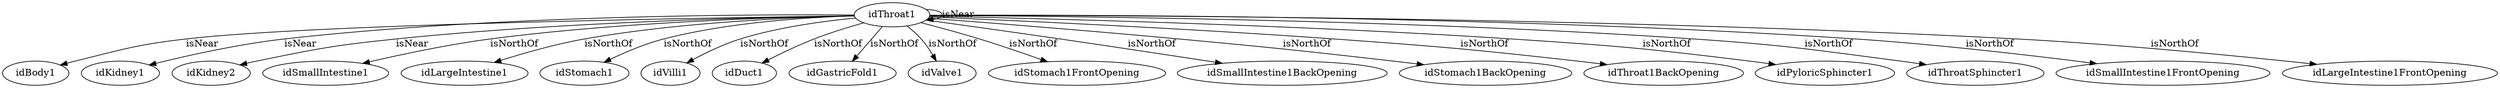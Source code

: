 digraph  {
idThroat1 [node_type=entity_node];
idBody1 [node_type=entity_node];
idKidney1 [node_type=entity_node];
idKidney2 [node_type=entity_node];
idSmallIntestine1 [node_type=entity_node];
idLargeIntestine1 [node_type=entity_node];
idStomach1 [node_type=entity_node];
idVilli1 [node_type=entity_node];
idDuct1 [node_type=entity_node];
idGastricFold1 [node_type=entity_node];
idValve1 [node_type=entity_node];
idStomach1FrontOpening [node_type=entity_node];
idSmallIntestine1BackOpening [node_type=entity_node];
idStomach1BackOpening [node_type=entity_node];
idThroat1BackOpening [node_type=entity_node];
idPyloricSphincter1 [node_type=entity_node];
idThroatSphincter1 [node_type=entity_node];
idSmallIntestine1FrontOpening [node_type=entity_node];
idLargeIntestine1FrontOpening [node_type=entity_node];
idThroat1 -> idBody1  [edge_type=relationship, label=isNear];
idThroat1 -> idKidney1  [edge_type=relationship, label=isNear];
idThroat1 -> idKidney2  [edge_type=relationship, label=isNear];
idThroat1 -> idSmallIntestine1  [edge_type=relationship, label=isNorthOf];
idThroat1 -> idLargeIntestine1  [edge_type=relationship, label=isNorthOf];
idThroat1 -> idThroat1  [edge_type=relationship, label=isNear];
idThroat1 -> idStomach1  [edge_type=relationship, label=isNorthOf];
idThroat1 -> idVilli1  [edge_type=relationship, label=isNorthOf];
idThroat1 -> idDuct1  [edge_type=relationship, label=isNorthOf];
idThroat1 -> idGastricFold1  [edge_type=relationship, label=isNorthOf];
idThroat1 -> idValve1  [edge_type=relationship, label=isNorthOf];
idThroat1 -> idStomach1FrontOpening  [edge_type=relationship, label=isNorthOf];
idThroat1 -> idSmallIntestine1BackOpening  [edge_type=relationship, label=isNorthOf];
idThroat1 -> idStomach1BackOpening  [edge_type=relationship, label=isNorthOf];
idThroat1 -> idThroat1BackOpening  [edge_type=relationship, label=isNorthOf];
idThroat1 -> idPyloricSphincter1  [edge_type=relationship, label=isNorthOf];
idThroat1 -> idThroatSphincter1  [edge_type=relationship, label=isNorthOf];
idThroat1 -> idSmallIntestine1FrontOpening  [edge_type=relationship, label=isNorthOf];
idThroat1 -> idLargeIntestine1FrontOpening  [edge_type=relationship, label=isNorthOf];
}
